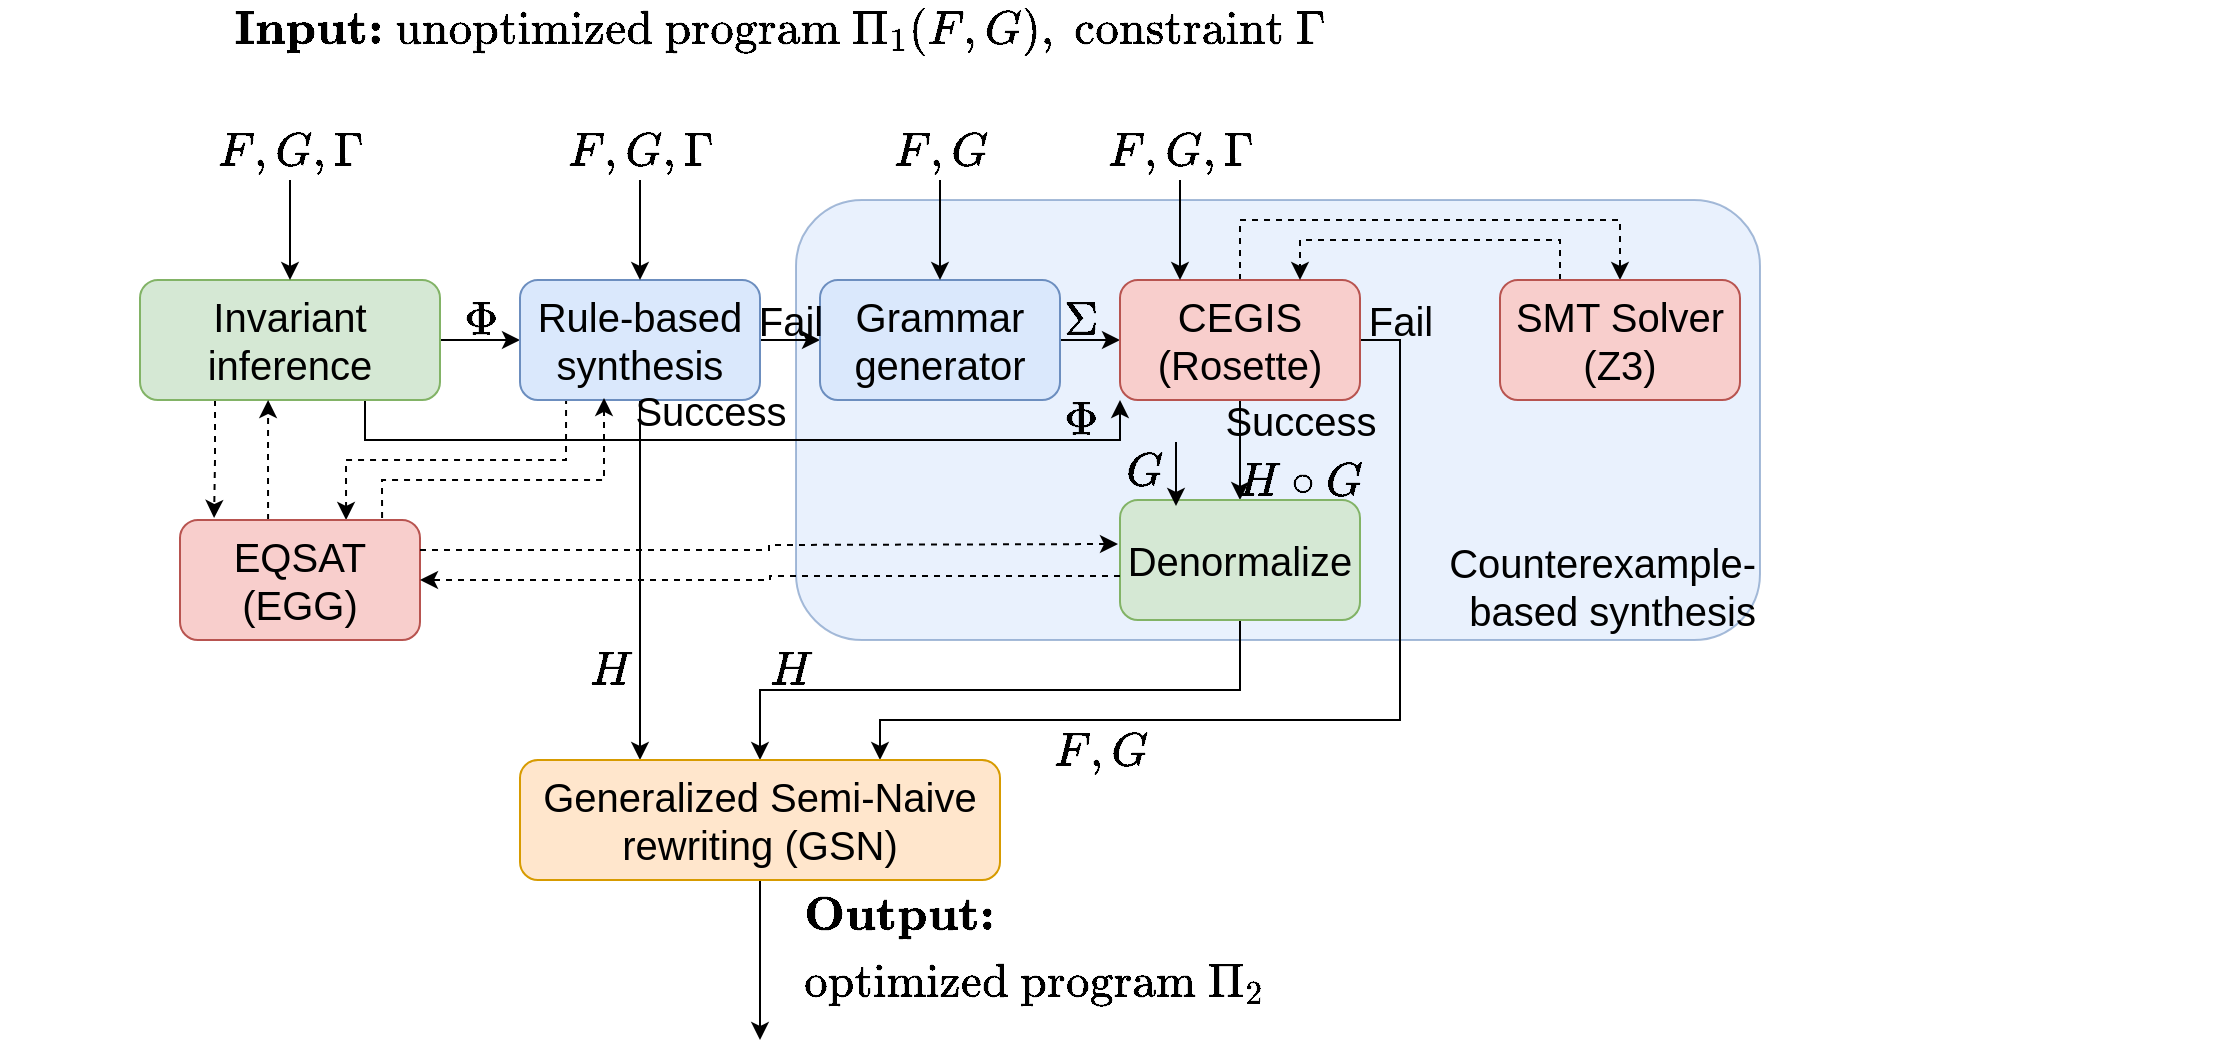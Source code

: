 <mxfile version="14.6.13" type="device"><diagram id="vcAuMi5S0iY7r7JlbYMm" name="Page-1"><mxGraphModel dx="1752" dy="625" grid="1" gridSize="10" guides="1" tooltips="1" connect="1" arrows="1" fold="1" page="1" pageScale="1" pageWidth="850" pageHeight="1100" math="1" shadow="0"><root><mxCell id="0"/><mxCell id="1" parent="0"/><mxCell id="f8qjhdLiaDTxgkIhWdf6-1" value="Counterexample-&lt;br&gt;based synthesis" style="rounded=1;whiteSpace=wrap;html=1;fillColor=#dae8fc;strokeColor=#6c8ebf;align=right;verticalAlign=bottom;fontSize=20;opacity=60;" parent="1" vertex="1"><mxGeometry x="338" y="120" width="482" height="220" as="geometry"/></mxCell><mxCell id="WM2VdxD9ZRd6i04Lc-3F-9" style="edgeStyle=orthogonalEdgeStyle;rounded=0;orthogonalLoop=1;jettySize=auto;html=1;exitX=1;exitY=0.5;exitDx=0;exitDy=0;entryX=0;entryY=0.5;entryDx=0;entryDy=0;" parent="1" source="WM2VdxD9ZRd6i04Lc-3F-4" target="WM2VdxD9ZRd6i04Lc-3F-7" edge="1"><mxGeometry relative="1" as="geometry"/></mxCell><mxCell id="WM2VdxD9ZRd6i04Lc-3F-44" style="edgeStyle=orthogonalEdgeStyle;rounded=0;orthogonalLoop=1;jettySize=auto;html=1;entryX=0;entryY=1;entryDx=0;entryDy=0;exitX=0.75;exitY=1;exitDx=0;exitDy=0;" parent="1" source="WM2VdxD9ZRd6i04Lc-3F-4" target="WM2VdxD9ZRd6i04Lc-3F-20" edge="1"><mxGeometry relative="1" as="geometry"><Array as="points"><mxPoint x="123" y="240"/><mxPoint x="500" y="240"/></Array></mxGeometry></mxCell><mxCell id="WM2VdxD9ZRd6i04Lc-3F-51" style="edgeStyle=orthogonalEdgeStyle;rounded=0;orthogonalLoop=1;jettySize=auto;html=1;exitX=0.25;exitY=1;exitDx=0;exitDy=0;entryX=0.142;entryY=-0.017;entryDx=0;entryDy=0;entryPerimeter=0;dashed=1;" parent="1" source="WM2VdxD9ZRd6i04Lc-3F-4" target="WM2VdxD9ZRd6i04Lc-3F-49" edge="1"><mxGeometry relative="1" as="geometry"/></mxCell><mxCell id="WM2VdxD9ZRd6i04Lc-3F-4" value="Invariant&lt;br style=&quot;font-size: 20px;&quot;&gt;inference" style="rounded=1;whiteSpace=wrap;html=1;fillColor=#d5e8d4;strokeColor=#82b366;fontSize=20;" parent="1" vertex="1"><mxGeometry x="10" y="160" width="150" height="60" as="geometry"/></mxCell><mxCell id="WM2VdxD9ZRd6i04Lc-3F-10" style="edgeStyle=orthogonalEdgeStyle;rounded=0;orthogonalLoop=1;jettySize=auto;html=1;exitX=1;exitY=0.5;exitDx=0;exitDy=0;entryX=0;entryY=0.5;entryDx=0;entryDy=0;" parent="1" source="WM2VdxD9ZRd6i04Lc-3F-7" target="WM2VdxD9ZRd6i04Lc-3F-8" edge="1"><mxGeometry relative="1" as="geometry"/></mxCell><mxCell id="WM2VdxD9ZRd6i04Lc-3F-29" style="edgeStyle=orthogonalEdgeStyle;rounded=0;orthogonalLoop=1;jettySize=auto;html=1;entryX=0.25;entryY=0;entryDx=0;entryDy=0;" parent="1" source="WM2VdxD9ZRd6i04Lc-3F-7" target="WM2VdxD9ZRd6i04Lc-3F-28" edge="1"><mxGeometry relative="1" as="geometry"/></mxCell><mxCell id="WM2VdxD9ZRd6i04Lc-3F-64" style="edgeStyle=orthogonalEdgeStyle;rounded=0;sketch=0;orthogonalLoop=1;jettySize=auto;html=1;entryX=0.692;entryY=0;entryDx=0;entryDy=0;dashed=1;fontSize=20;exitX=0.192;exitY=0.983;exitDx=0;exitDy=0;exitPerimeter=0;entryPerimeter=0;" parent="1" source="WM2VdxD9ZRd6i04Lc-3F-7" target="WM2VdxD9ZRd6i04Lc-3F-49" edge="1"><mxGeometry relative="1" as="geometry"/></mxCell><mxCell id="WM2VdxD9ZRd6i04Lc-3F-7" value="Rule-based&lt;br style=&quot;font-size: 20px;&quot;&gt;synthesis" style="rounded=1;whiteSpace=wrap;html=1;fillColor=#dae8fc;strokeColor=#6c8ebf;fontSize=20;" parent="1" vertex="1"><mxGeometry x="200" y="160" width="120" height="60" as="geometry"/></mxCell><mxCell id="WM2VdxD9ZRd6i04Lc-3F-21" style="edgeStyle=orthogonalEdgeStyle;rounded=0;orthogonalLoop=1;jettySize=auto;html=1;entryX=0;entryY=0.5;entryDx=0;entryDy=0;" parent="1" source="WM2VdxD9ZRd6i04Lc-3F-8" target="WM2VdxD9ZRd6i04Lc-3F-20" edge="1"><mxGeometry relative="1" as="geometry"/></mxCell><mxCell id="WM2VdxD9ZRd6i04Lc-3F-8" value="Grammar&lt;br style=&quot;font-size: 20px;&quot;&gt;generator" style="rounded=1;whiteSpace=wrap;html=1;fillColor=#dae8fc;strokeColor=#6c8ebf;fontSize=20;" parent="1" vertex="1"><mxGeometry x="350" y="160" width="120" height="60" as="geometry"/></mxCell><mxCell id="WM2VdxD9ZRd6i04Lc-3F-16" style="edgeStyle=orthogonalEdgeStyle;rounded=0;orthogonalLoop=1;jettySize=auto;html=1;" parent="1" source="WM2VdxD9ZRd6i04Lc-3F-12" target="WM2VdxD9ZRd6i04Lc-3F-4" edge="1"><mxGeometry relative="1" as="geometry"/></mxCell><mxCell id="WM2VdxD9ZRd6i04Lc-3F-12" value="$$F, G, \Gamma$$" style="text;html=1;align=center;verticalAlign=middle;resizable=0;points=[];autosize=1;strokeColor=none;fontSize=20;" parent="1" vertex="1"><mxGeometry x="-5" y="80" width="180" height="30" as="geometry"/></mxCell><mxCell id="WM2VdxD9ZRd6i04Lc-3F-18" style="edgeStyle=orthogonalEdgeStyle;rounded=0;orthogonalLoop=1;jettySize=auto;html=1;entryX=0.5;entryY=0;entryDx=0;entryDy=0;" parent="1" source="WM2VdxD9ZRd6i04Lc-3F-14" target="WM2VdxD9ZRd6i04Lc-3F-8" edge="1"><mxGeometry relative="1" as="geometry"/></mxCell><mxCell id="WM2VdxD9ZRd6i04Lc-3F-14" value="$$F,G$$" style="text;html=1;align=center;verticalAlign=middle;resizable=0;points=[];autosize=1;strokeColor=none;fontSize=20;" parent="1" vertex="1"><mxGeometry x="365" y="80" width="90" height="30" as="geometry"/></mxCell><mxCell id="WM2VdxD9ZRd6i04Lc-3F-17" style="edgeStyle=orthogonalEdgeStyle;rounded=0;orthogonalLoop=1;jettySize=auto;html=1;entryX=0.5;entryY=0;entryDx=0;entryDy=0;" parent="1" source="WM2VdxD9ZRd6i04Lc-3F-15" target="WM2VdxD9ZRd6i04Lc-3F-7" edge="1"><mxGeometry relative="1" as="geometry"/></mxCell><mxCell id="WM2VdxD9ZRd6i04Lc-3F-15" value="$$F, G, \Gamma$$" style="text;html=1;align=center;verticalAlign=middle;resizable=0;points=[];autosize=1;strokeColor=none;fontSize=20;" parent="1" vertex="1"><mxGeometry x="170" y="80" width="180" height="30" as="geometry"/></mxCell><mxCell id="WM2VdxD9ZRd6i04Lc-3F-19" value="Fail" style="text;html=1;align=center;verticalAlign=middle;resizable=0;points=[];autosize=1;strokeColor=none;fontSize=20;" parent="1" vertex="1"><mxGeometry x="310" y="165" width="50" height="30" as="geometry"/></mxCell><mxCell id="WM2VdxD9ZRd6i04Lc-3F-25" style="edgeStyle=orthogonalEdgeStyle;rounded=0;orthogonalLoop=1;jettySize=auto;html=1;entryX=0.5;entryY=0;entryDx=0;entryDy=0;" parent="1" source="WM2VdxD9ZRd6i04Lc-3F-20" target="WM2VdxD9ZRd6i04Lc-3F-24" edge="1"><mxGeometry relative="1" as="geometry"/></mxCell><mxCell id="WM2VdxD9ZRd6i04Lc-3F-60" style="edgeStyle=orthogonalEdgeStyle;rounded=0;sketch=0;orthogonalLoop=1;jettySize=auto;html=1;entryX=0.5;entryY=0;entryDx=0;entryDy=0;dashed=1;exitX=0.5;exitY=0;exitDx=0;exitDy=0;" parent="1" source="WM2VdxD9ZRd6i04Lc-3F-20" target="WM2VdxD9ZRd6i04Lc-3F-55" edge="1"><mxGeometry relative="1" as="geometry"><Array as="points"><mxPoint x="560" y="130"/><mxPoint x="750" y="130"/></Array></mxGeometry></mxCell><mxCell id="r8JCaxDqEc-uvdQlOHBZ-1" style="edgeStyle=orthogonalEdgeStyle;rounded=0;orthogonalLoop=1;jettySize=auto;html=1;exitX=1;exitY=0.5;exitDx=0;exitDy=0;entryX=0.75;entryY=0;entryDx=0;entryDy=0;" edge="1" parent="1" source="WM2VdxD9ZRd6i04Lc-3F-20" target="WM2VdxD9ZRd6i04Lc-3F-28"><mxGeometry relative="1" as="geometry"><Array as="points"><mxPoint x="640" y="190"/><mxPoint x="640" y="380"/><mxPoint x="380" y="380"/></Array></mxGeometry></mxCell><mxCell id="WM2VdxD9ZRd6i04Lc-3F-20" value="CEGIS&lt;br style=&quot;font-size: 20px;&quot;&gt;(Rosette)" style="rounded=1;whiteSpace=wrap;html=1;labelBackgroundColor=none;fillColor=#f8cecc;strokeColor=#b85450;fontSize=20;" parent="1" vertex="1"><mxGeometry x="500" y="160" width="120" height="60" as="geometry"/></mxCell><mxCell id="WM2VdxD9ZRd6i04Lc-3F-22" value="$$\Phi$$" style="text;html=1;align=center;verticalAlign=middle;resizable=0;points=[];autosize=1;strokeColor=none;fontSize=20;" parent="1" vertex="1"><mxGeometry x="135" y="165" width="90" height="30" as="geometry"/></mxCell><mxCell id="WM2VdxD9ZRd6i04Lc-3F-23" value="$$\Sigma$$" style="text;html=1;align=center;verticalAlign=middle;resizable=0;points=[];autosize=1;strokeColor=none;fontSize=20;" parent="1" vertex="1"><mxGeometry x="420" y="165" width="120" height="30" as="geometry"/></mxCell><mxCell id="r8JCaxDqEc-uvdQlOHBZ-2" style="edgeStyle=orthogonalEdgeStyle;rounded=0;orthogonalLoop=1;jettySize=auto;html=1;exitX=0.5;exitY=1;exitDx=0;exitDy=0;entryX=0.5;entryY=0;entryDx=0;entryDy=0;" edge="1" parent="1" source="WM2VdxD9ZRd6i04Lc-3F-24" target="WM2VdxD9ZRd6i04Lc-3F-28"><mxGeometry relative="1" as="geometry"/></mxCell><mxCell id="WM2VdxD9ZRd6i04Lc-3F-24" value="Denormalize" style="rounded=1;whiteSpace=wrap;html=1;fillColor=#d5e8d4;strokeColor=#82b366;fontSize=20;" parent="1" vertex="1"><mxGeometry x="500" y="270" width="120" height="60" as="geometry"/></mxCell><mxCell id="WM2VdxD9ZRd6i04Lc-3F-26" value="$$H\circ G$$" style="text;html=1;align=center;verticalAlign=middle;resizable=0;points=[];autosize=1;strokeColor=none;fontSize=20;" parent="1" vertex="1"><mxGeometry x="525" y="245" width="130" height="30" as="geometry"/></mxCell><mxCell id="WM2VdxD9ZRd6i04Lc-3F-27" value="Success" style="text;html=1;align=center;verticalAlign=middle;resizable=0;points=[];autosize=1;strokeColor=none;fontSize=20;" parent="1" vertex="1"><mxGeometry x="545" y="215" width="90" height="30" as="geometry"/></mxCell><mxCell id="WM2VdxD9ZRd6i04Lc-3F-46" style="edgeStyle=orthogonalEdgeStyle;rounded=0;orthogonalLoop=1;jettySize=auto;html=1;" parent="1" source="WM2VdxD9ZRd6i04Lc-3F-28" edge="1"><mxGeometry relative="1" as="geometry"><mxPoint x="320" y="540" as="targetPoint"/></mxGeometry></mxCell><mxCell id="WM2VdxD9ZRd6i04Lc-3F-28" value="Generalized Semi-Naive&lt;br style=&quot;font-size: 20px&quot;&gt;rewriting (GSN)" style="rounded=1;whiteSpace=wrap;html=1;fillColor=#ffe6cc;strokeColor=#d79b00;fontSize=20;" parent="1" vertex="1"><mxGeometry x="200" y="400" width="240" height="60" as="geometry"/></mxCell><mxCell id="WM2VdxD9ZRd6i04Lc-3F-32" value="Fail" style="text;html=1;align=center;verticalAlign=middle;resizable=0;points=[];autosize=1;strokeColor=none;fontSize=20;" parent="1" vertex="1"><mxGeometry x="615" y="165" width="50" height="30" as="geometry"/></mxCell><mxCell id="WM2VdxD9ZRd6i04Lc-3F-33" value="$$H$$" style="text;html=1;align=center;verticalAlign=middle;resizable=0;points=[];autosize=1;strokeColor=none;fontSize=20;" parent="1" vertex="1"><mxGeometry x="210" y="340" width="70" height="30" as="geometry"/></mxCell><mxCell id="WM2VdxD9ZRd6i04Lc-3F-35" value="$$H$$" style="text;html=1;align=center;verticalAlign=middle;resizable=0;points=[];autosize=1;strokeColor=none;fontSize=20;" parent="1" vertex="1"><mxGeometry x="300" y="340" width="70" height="30" as="geometry"/></mxCell><mxCell id="WM2VdxD9ZRd6i04Lc-3F-36" value="Success" style="text;html=1;align=center;verticalAlign=middle;resizable=0;points=[];autosize=1;strokeColor=none;fontSize=20;" parent="1" vertex="1"><mxGeometry x="250" y="210" width="90" height="30" as="geometry"/></mxCell><mxCell id="WM2VdxD9ZRd6i04Lc-3F-41" value="$$F,G$$" style="text;html=1;align=center;verticalAlign=middle;resizable=0;points=[];autosize=1;strokeColor=none;fontSize=20;" parent="1" vertex="1"><mxGeometry x="445" y="380" width="90" height="30" as="geometry"/></mxCell><mxCell id="WM2VdxD9ZRd6i04Lc-3F-43" style="edgeStyle=orthogonalEdgeStyle;rounded=0;orthogonalLoop=1;jettySize=auto;html=1;entryX=0.5;entryY=0;entryDx=0;entryDy=0;" parent="1" source="WM2VdxD9ZRd6i04Lc-3F-42" edge="1"><mxGeometry relative="1" as="geometry"><mxPoint x="530" y="160" as="targetPoint"/></mxGeometry></mxCell><mxCell id="WM2VdxD9ZRd6i04Lc-3F-42" value="$$F,G,\Gamma$$" style="text;html=1;align=center;verticalAlign=middle;resizable=0;points=[];autosize=1;strokeColor=none;fontSize=20;" parent="1" vertex="1"><mxGeometry x="445" y="80" width="170" height="30" as="geometry"/></mxCell><mxCell id="WM2VdxD9ZRd6i04Lc-3F-45" value="$$\Phi$$" style="text;html=1;align=center;verticalAlign=middle;resizable=0;points=[];autosize=1;strokeColor=none;fontSize=20;" parent="1" vertex="1"><mxGeometry x="435" y="215" width="90" height="30" as="geometry"/></mxCell><mxCell id="WM2VdxD9ZRd6i04Lc-3F-47" value="$$\begin{array}{l}\textbf{Output:}\\ \text{optimized program }\Pi_2\end{array}$$" style="text;html=1;align=left;verticalAlign=middle;resizable=0;points=[];autosize=1;strokeColor=none;fontSize=20;" parent="1" vertex="1"><mxGeometry x="340" y="480" width="710" height="30" as="geometry"/></mxCell><mxCell id="WM2VdxD9ZRd6i04Lc-3F-52" style="edgeStyle=orthogonalEdgeStyle;rounded=0;orthogonalLoop=1;jettySize=auto;html=1;exitX=0.367;exitY=0;exitDx=0;exitDy=0;exitPerimeter=0;entryX=0.427;entryY=1;entryDx=0;entryDy=0;entryPerimeter=0;dashed=1;" parent="1" source="WM2VdxD9ZRd6i04Lc-3F-49" target="WM2VdxD9ZRd6i04Lc-3F-4" edge="1"><mxGeometry relative="1" as="geometry"><mxPoint x="76" y="210" as="targetPoint"/></mxGeometry></mxCell><mxCell id="WM2VdxD9ZRd6i04Lc-3F-65" style="edgeStyle=orthogonalEdgeStyle;rounded=0;sketch=0;orthogonalLoop=1;jettySize=auto;html=1;entryX=0.35;entryY=0.983;entryDx=0;entryDy=0;entryPerimeter=0;dashed=1;fontSize=20;exitX=0.842;exitY=-0.017;exitDx=0;exitDy=0;exitPerimeter=0;" parent="1" source="WM2VdxD9ZRd6i04Lc-3F-49" target="WM2VdxD9ZRd6i04Lc-3F-7" edge="1"><mxGeometry relative="1" as="geometry"><Array as="points"><mxPoint x="131" y="260"/><mxPoint x="242" y="260"/></Array></mxGeometry></mxCell><mxCell id="WM2VdxD9ZRd6i04Lc-3F-49" value="EQSAT&lt;br style=&quot;font-size: 20px;&quot;&gt;&lt;div style=&quot;font-size: 20px;&quot;&gt;(EGG)&lt;/div&gt;" style="rounded=1;whiteSpace=wrap;html=1;labelBackgroundColor=none;align=center;fillColor=#f8cecc;strokeColor=#b85450;fontSize=20;" parent="1" vertex="1"><mxGeometry x="30" y="280" width="120" height="60" as="geometry"/></mxCell><mxCell id="WM2VdxD9ZRd6i04Lc-3F-53" style="edgeStyle=orthogonalEdgeStyle;rounded=0;orthogonalLoop=1;jettySize=auto;html=1;exitX=1;exitY=0.25;exitDx=0;exitDy=0;dashed=1;" parent="1" source="WM2VdxD9ZRd6i04Lc-3F-49" edge="1"><mxGeometry relative="1" as="geometry"><mxPoint x="84.04" y="290" as="sourcePoint"/><mxPoint x="499" y="292" as="targetPoint"/></mxGeometry></mxCell><mxCell id="WM2VdxD9ZRd6i04Lc-3F-54" style="edgeStyle=orthogonalEdgeStyle;rounded=0;orthogonalLoop=1;jettySize=auto;html=1;exitX=0;exitY=0.633;exitDx=0;exitDy=0;dashed=1;entryX=1;entryY=0.5;entryDx=0;entryDy=0;exitPerimeter=0;" parent="1" source="WM2VdxD9ZRd6i04Lc-3F-24" target="WM2VdxD9ZRd6i04Lc-3F-49" edge="1"><mxGeometry relative="1" as="geometry"><mxPoint x="285.96" y="463" as="sourcePoint"/><mxPoint x="635" y="460.02" as="targetPoint"/></mxGeometry></mxCell><mxCell id="WM2VdxD9ZRd6i04Lc-3F-59" style="edgeStyle=orthogonalEdgeStyle;rounded=0;sketch=0;orthogonalLoop=1;jettySize=auto;html=1;entryX=0.75;entryY=0;entryDx=0;entryDy=0;dashed=1;exitX=0.25;exitY=0;exitDx=0;exitDy=0;" parent="1" source="WM2VdxD9ZRd6i04Lc-3F-55" target="WM2VdxD9ZRd6i04Lc-3F-20" edge="1"><mxGeometry relative="1" as="geometry"/></mxCell><mxCell id="WM2VdxD9ZRd6i04Lc-3F-55" value="SMT Solver&lt;br style=&quot;font-size: 20px;&quot;&gt;(Z3)" style="rounded=1;whiteSpace=wrap;html=1;labelBackgroundColor=none;align=center;fillColor=#f8cecc;strokeColor=#b85450;fontSize=20;" parent="1" vertex="1"><mxGeometry x="690" y="160" width="120" height="60" as="geometry"/></mxCell><mxCell id="WM2VdxD9ZRd6i04Lc-3F-61" value="$$\textbf{Input:} \text{ unoptimized program } \Pi_1 (F, G), \text{ constraint } \Gamma$$" style="text;html=1;align=center;verticalAlign=middle;resizable=0;points=[];autosize=1;strokeColor=none;fontSize=20;" parent="1" vertex="1"><mxGeometry x="-60" y="20" width="780" height="30" as="geometry"/></mxCell><mxCell id="WM2VdxD9ZRd6i04Lc-3F-67" value="$$G$$" style="text;html=1;align=center;verticalAlign=middle;resizable=0;points=[];autosize=1;strokeColor=none;fontSize=20;" parent="1" vertex="1"><mxGeometry x="472" y="240" width="80" height="30" as="geometry"/></mxCell><mxCell id="WM2VdxD9ZRd6i04Lc-3F-68" value="" style="endArrow=classic;html=1;fontSize=20;entryX=0.825;entryY=1.1;entryDx=0;entryDy=0;entryPerimeter=0;exitX=0.825;exitY=0.033;exitDx=0;exitDy=0;exitPerimeter=0;" parent="1" edge="1"><mxGeometry width="50" height="50" relative="1" as="geometry"><mxPoint x="528" y="240.99" as="sourcePoint"/><mxPoint x="528" y="273" as="targetPoint"/></mxGeometry></mxCell></root></mxGraphModel></diagram></mxfile>